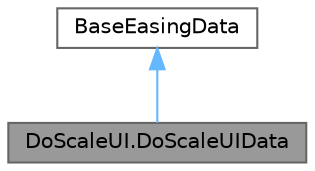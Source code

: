 digraph "DoScaleUI.DoScaleUIData"
{
 // LATEX_PDF_SIZE
  bgcolor="transparent";
  edge [fontname=Helvetica,fontsize=10,labelfontname=Helvetica,labelfontsize=10];
  node [fontname=Helvetica,fontsize=10,shape=box,height=0.2,width=0.4];
  Node1 [id="Node000001",label="DoScaleUI.DoScaleUIData",height=0.2,width=0.4,color="gray40", fillcolor="grey60", style="filled", fontcolor="black",tooltip=" "];
  Node2 -> Node1 [id="edge1_Node000001_Node000002",dir="back",color="steelblue1",style="solid",tooltip=" "];
  Node2 [id="Node000002",label="BaseEasingData",height=0.2,width=0.4,color="gray40", fillcolor="white", style="filled",URL="$class_base_do_tween_u_i_1_1_base_easing_data.html",tooltip=" "];
}
